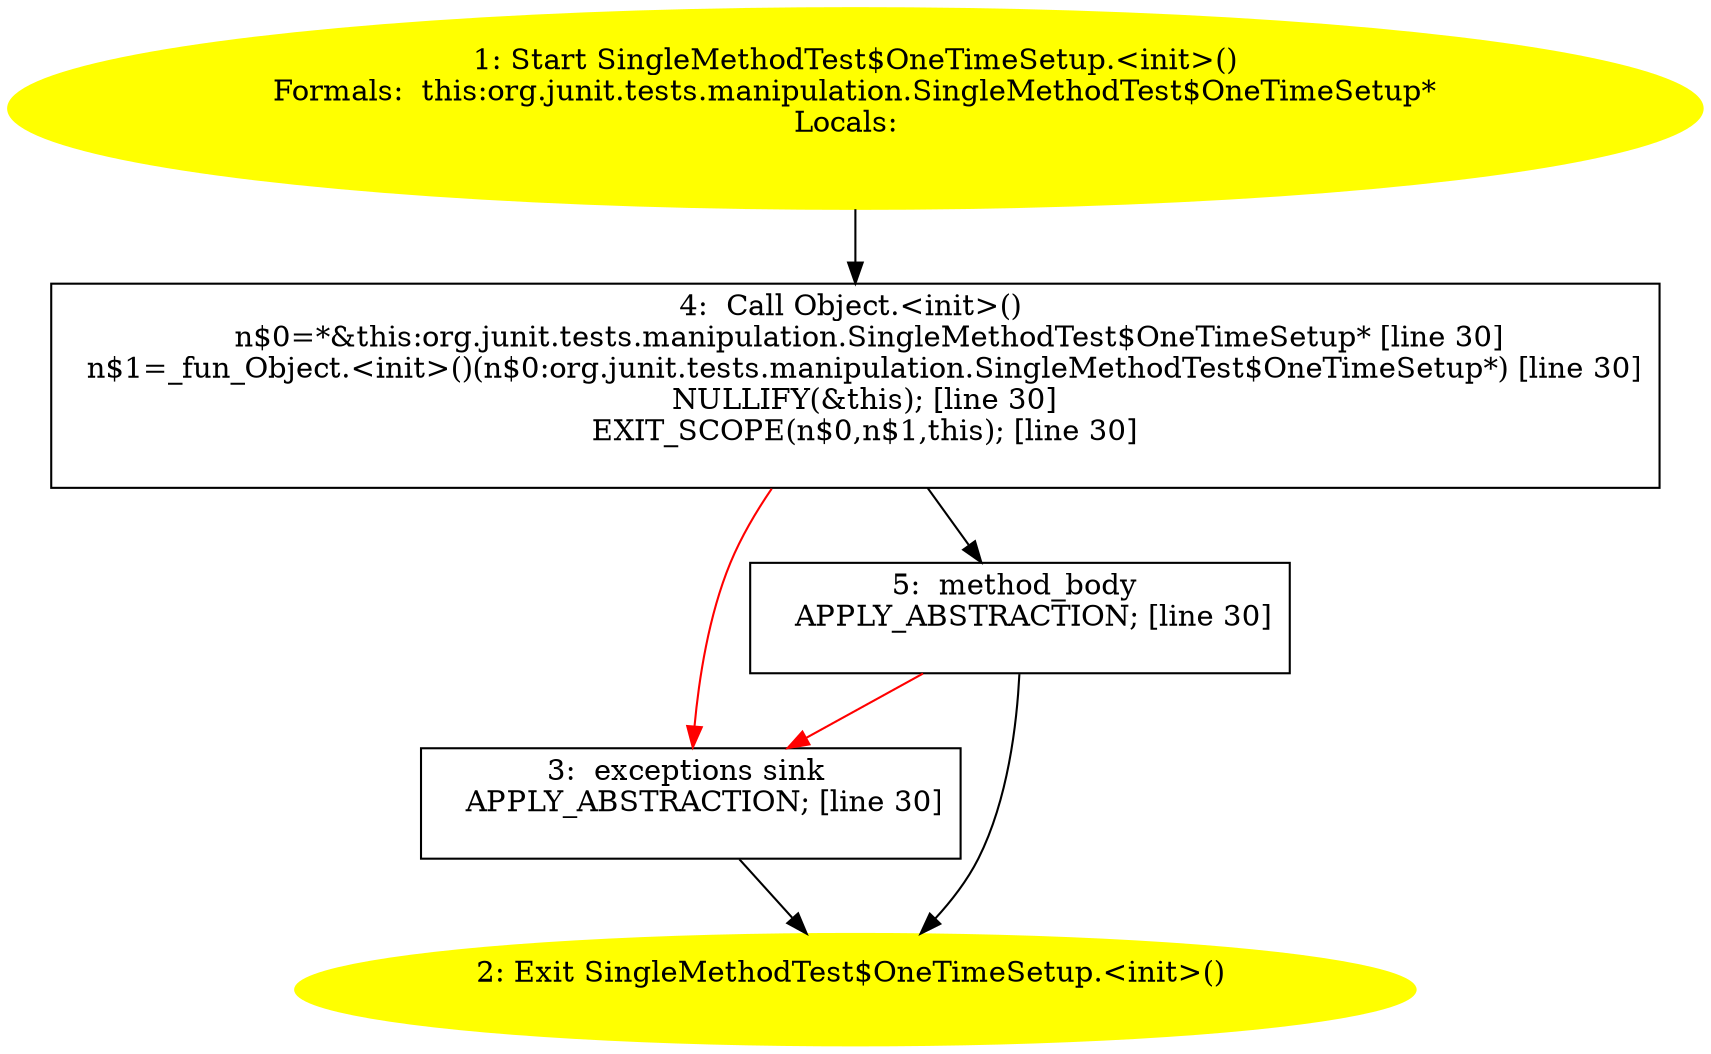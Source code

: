 /* @generated */
digraph cfg {
"org.junit.tests.manipulation.SingleMethodTest$OneTimeSetup.<init>().a0b9ca28d9fc711a7aa67f48decb682b_1" [label="1: Start SingleMethodTest$OneTimeSetup.<init>()\nFormals:  this:org.junit.tests.manipulation.SingleMethodTest$OneTimeSetup*\nLocals:  \n  " color=yellow style=filled]
	

	 "org.junit.tests.manipulation.SingleMethodTest$OneTimeSetup.<init>().a0b9ca28d9fc711a7aa67f48decb682b_1" -> "org.junit.tests.manipulation.SingleMethodTest$OneTimeSetup.<init>().a0b9ca28d9fc711a7aa67f48decb682b_4" ;
"org.junit.tests.manipulation.SingleMethodTest$OneTimeSetup.<init>().a0b9ca28d9fc711a7aa67f48decb682b_2" [label="2: Exit SingleMethodTest$OneTimeSetup.<init>() \n  " color=yellow style=filled]
	

"org.junit.tests.manipulation.SingleMethodTest$OneTimeSetup.<init>().a0b9ca28d9fc711a7aa67f48decb682b_3" [label="3:  exceptions sink \n   APPLY_ABSTRACTION; [line 30]\n " shape="box"]
	

	 "org.junit.tests.manipulation.SingleMethodTest$OneTimeSetup.<init>().a0b9ca28d9fc711a7aa67f48decb682b_3" -> "org.junit.tests.manipulation.SingleMethodTest$OneTimeSetup.<init>().a0b9ca28d9fc711a7aa67f48decb682b_2" ;
"org.junit.tests.manipulation.SingleMethodTest$OneTimeSetup.<init>().a0b9ca28d9fc711a7aa67f48decb682b_4" [label="4:  Call Object.<init>() \n   n$0=*&this:org.junit.tests.manipulation.SingleMethodTest$OneTimeSetup* [line 30]\n  n$1=_fun_Object.<init>()(n$0:org.junit.tests.manipulation.SingleMethodTest$OneTimeSetup*) [line 30]\n  NULLIFY(&this); [line 30]\n  EXIT_SCOPE(n$0,n$1,this); [line 30]\n " shape="box"]
	

	 "org.junit.tests.manipulation.SingleMethodTest$OneTimeSetup.<init>().a0b9ca28d9fc711a7aa67f48decb682b_4" -> "org.junit.tests.manipulation.SingleMethodTest$OneTimeSetup.<init>().a0b9ca28d9fc711a7aa67f48decb682b_5" ;
	 "org.junit.tests.manipulation.SingleMethodTest$OneTimeSetup.<init>().a0b9ca28d9fc711a7aa67f48decb682b_4" -> "org.junit.tests.manipulation.SingleMethodTest$OneTimeSetup.<init>().a0b9ca28d9fc711a7aa67f48decb682b_3" [color="red" ];
"org.junit.tests.manipulation.SingleMethodTest$OneTimeSetup.<init>().a0b9ca28d9fc711a7aa67f48decb682b_5" [label="5:  method_body \n   APPLY_ABSTRACTION; [line 30]\n " shape="box"]
	

	 "org.junit.tests.manipulation.SingleMethodTest$OneTimeSetup.<init>().a0b9ca28d9fc711a7aa67f48decb682b_5" -> "org.junit.tests.manipulation.SingleMethodTest$OneTimeSetup.<init>().a0b9ca28d9fc711a7aa67f48decb682b_2" ;
	 "org.junit.tests.manipulation.SingleMethodTest$OneTimeSetup.<init>().a0b9ca28d9fc711a7aa67f48decb682b_5" -> "org.junit.tests.manipulation.SingleMethodTest$OneTimeSetup.<init>().a0b9ca28d9fc711a7aa67f48decb682b_3" [color="red" ];
}
